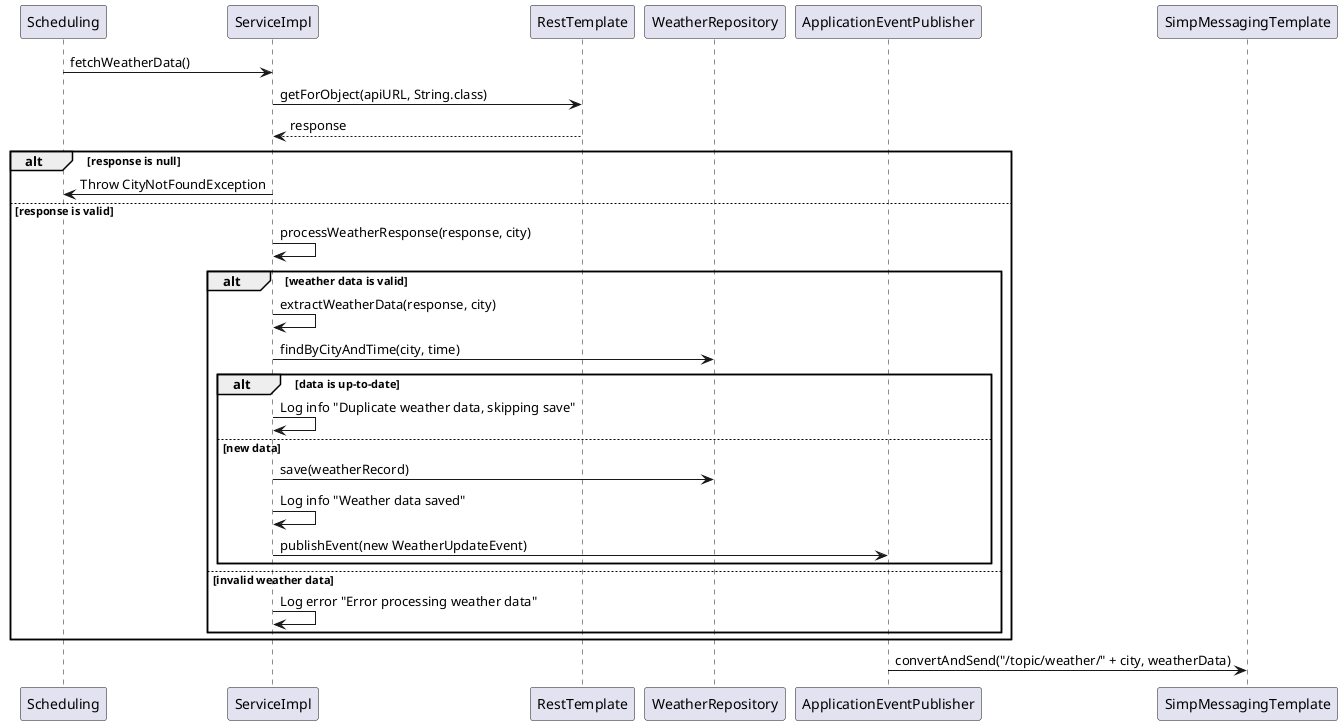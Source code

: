 @startuml
participant "Scheduling" as S
participant "ServiceImpl" as SI
participant "RestTemplate" as RT
participant "WeatherRepository" as WR
participant "ApplicationEventPublisher" as AEP
participant "SimpMessagingTemplate" as SMT

S -> SI: fetchWeatherData()
SI -> RT: getForObject(apiURL, String.class)
RT --> SI: response

alt response is null
    SI -> S: Throw CityNotFoundException
else response is valid
    SI -> SI: processWeatherResponse(response, city)
    alt weather data is valid
        SI -> SI: extractWeatherData(response, city)
        SI -> WR: findByCityAndTime(city, time)
        alt data is up-to-date
            SI -> SI: Log info "Duplicate weather data, skipping save"
        else new data
            SI -> WR: save(weatherRecord)
            SI -> SI: Log info "Weather data saved"
            SI -> AEP: publishEvent(new WeatherUpdateEvent)
        end
    else invalid weather data
        SI -> SI: Log error "Error processing weather data"
    end
end

AEP -> SMT: convertAndSend("/topic/weather/" + city, weatherData)

@enduml